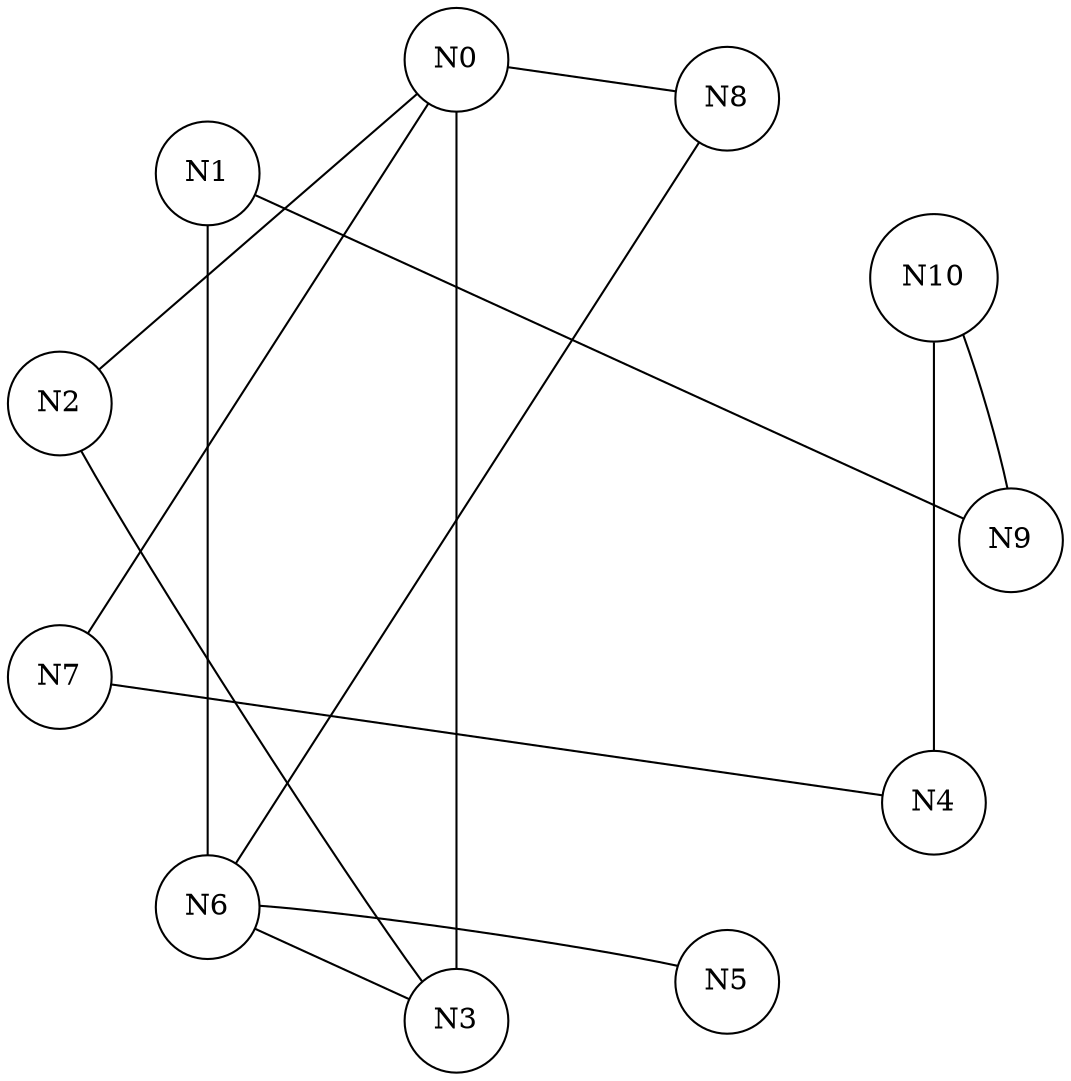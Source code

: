 digraph G
{
	layout="circo";
	node [shape = circle];
	N0 -> N1 [arrowhead=none][style=invis]
	N1 -> N2 [arrowhead=none][style=invis]
	N2 -> N3 [arrowhead=none][style=invis]
	N3 -> N4 [arrowhead=none][style=invis]
	N4 -> N5 [arrowhead=none][style=invis]
	N5 -> N6 [arrowhead=none][style=invis]
	N6 -> N7 [arrowhead=none][style=invis]
	N7 -> N8 [arrowhead=none][style=invis]
	N8 -> N9 [arrowhead=none][style=invis]
	N9 -> N10 [arrowhead=none][style=invis]
	N10 -> N0 [arrowhead=none][style=invis]
	N2 -> N0 [arrowhead=none]
	N3 -> N0 [arrowhead=none]
	N7 -> N0 [arrowhead=none]
	N8 -> N0 [arrowhead=none]
	N6 -> N1 [arrowhead=none]
	N9 -> N1 [arrowhead=none]
	N3 -> N2 [arrowhead=none]
	N6 -> N3 [arrowhead=none]
	N7 -> N4 [arrowhead=none]
	N10 -> N4 [arrowhead=none]
	N6 -> N5 [arrowhead=none]
	N8 -> N6 [arrowhead=none]
	N10 -> N9 [arrowhead=none]
}
